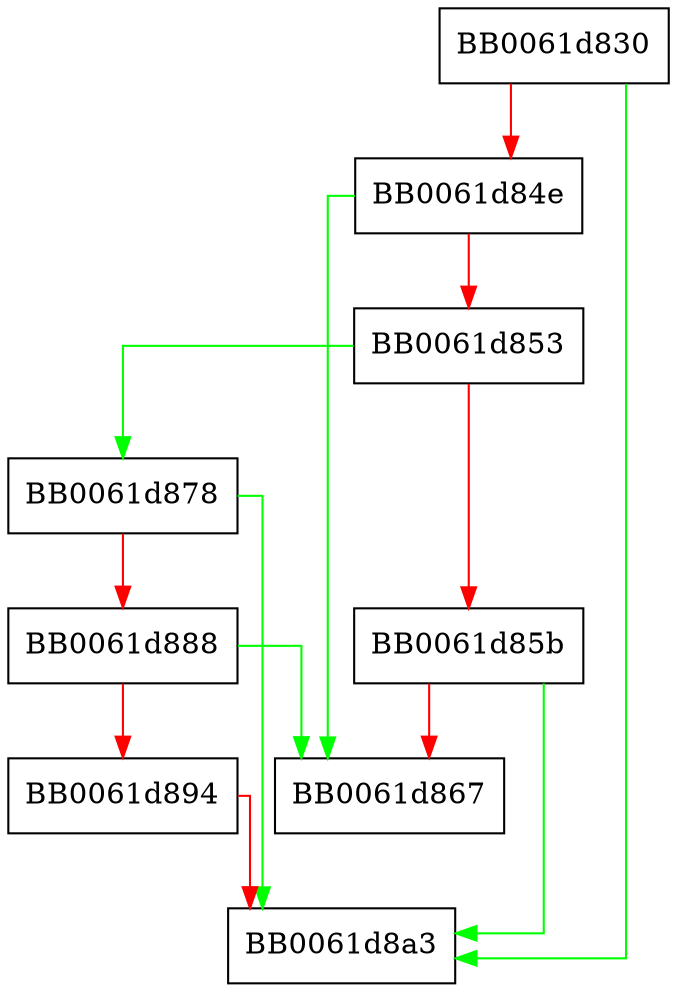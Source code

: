 digraph PKCS12_add_secret {
  node [shape="box"];
  graph [splines=ortho];
  BB0061d830 -> BB0061d8a3 [color="green"];
  BB0061d830 -> BB0061d84e [color="red"];
  BB0061d84e -> BB0061d867 [color="green"];
  BB0061d84e -> BB0061d853 [color="red"];
  BB0061d853 -> BB0061d878 [color="green"];
  BB0061d853 -> BB0061d85b [color="red"];
  BB0061d85b -> BB0061d8a3 [color="green"];
  BB0061d85b -> BB0061d867 [color="red"];
  BB0061d878 -> BB0061d8a3 [color="green"];
  BB0061d878 -> BB0061d888 [color="red"];
  BB0061d888 -> BB0061d867 [color="green"];
  BB0061d888 -> BB0061d894 [color="red"];
  BB0061d894 -> BB0061d8a3 [color="red"];
}